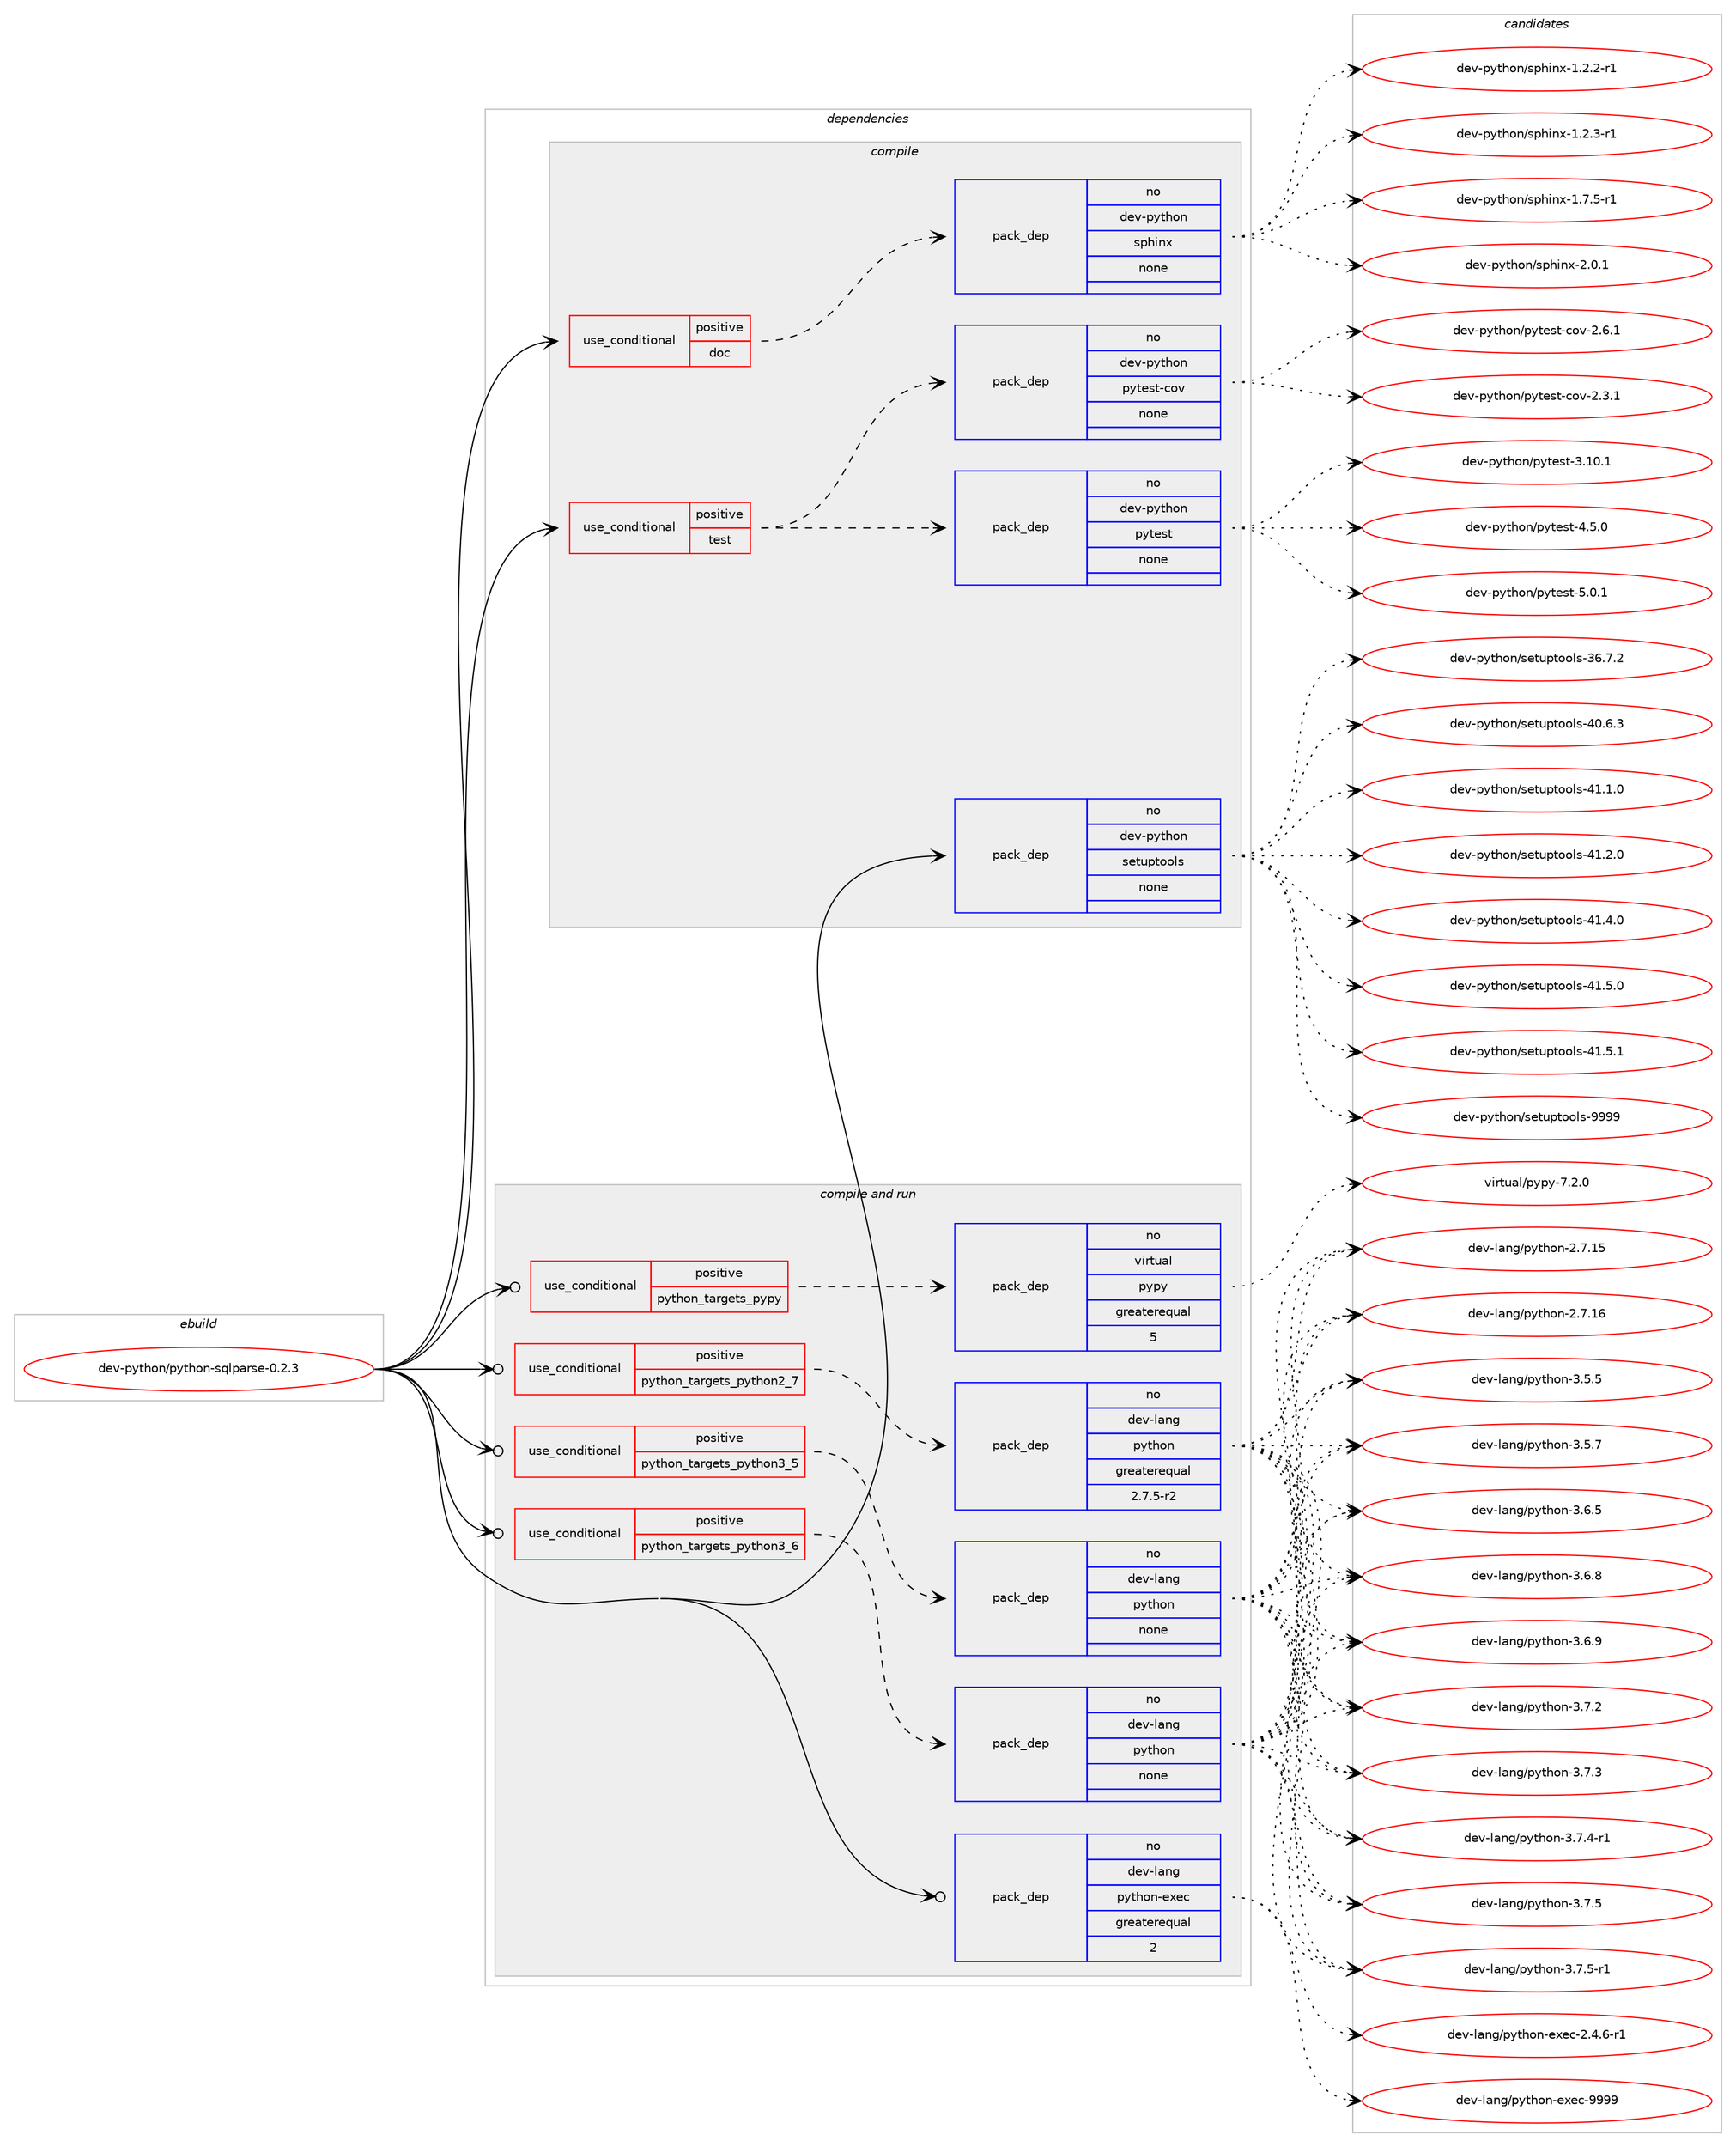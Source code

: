 digraph prolog {

# *************
# Graph options
# *************

newrank=true;
concentrate=true;
compound=true;
graph [rankdir=LR,fontname=Helvetica,fontsize=10,ranksep=1.5];#, ranksep=2.5, nodesep=0.2];
edge  [arrowhead=vee];
node  [fontname=Helvetica,fontsize=10];

# **********
# The ebuild
# **********

subgraph cluster_leftcol {
color=gray;
rank=same;
label=<<i>ebuild</i>>;
id [label="dev-python/python-sqlparse-0.2.3", color=red, width=4, href="../dev-python/python-sqlparse-0.2.3.svg"];
}

# ****************
# The dependencies
# ****************

subgraph cluster_midcol {
color=gray;
label=<<i>dependencies</i>>;
subgraph cluster_compile {
fillcolor="#eeeeee";
style=filled;
label=<<i>compile</i>>;
subgraph cond147899 {
dependency632883 [label=<<TABLE BORDER="0" CELLBORDER="1" CELLSPACING="0" CELLPADDING="4"><TR><TD ROWSPAN="3" CELLPADDING="10">use_conditional</TD></TR><TR><TD>positive</TD></TR><TR><TD>doc</TD></TR></TABLE>>, shape=none, color=red];
subgraph pack473112 {
dependency632884 [label=<<TABLE BORDER="0" CELLBORDER="1" CELLSPACING="0" CELLPADDING="4" WIDTH="220"><TR><TD ROWSPAN="6" CELLPADDING="30">pack_dep</TD></TR><TR><TD WIDTH="110">no</TD></TR><TR><TD>dev-python</TD></TR><TR><TD>sphinx</TD></TR><TR><TD>none</TD></TR><TR><TD></TD></TR></TABLE>>, shape=none, color=blue];
}
dependency632883:e -> dependency632884:w [weight=20,style="dashed",arrowhead="vee"];
}
id:e -> dependency632883:w [weight=20,style="solid",arrowhead="vee"];
subgraph cond147900 {
dependency632885 [label=<<TABLE BORDER="0" CELLBORDER="1" CELLSPACING="0" CELLPADDING="4"><TR><TD ROWSPAN="3" CELLPADDING="10">use_conditional</TD></TR><TR><TD>positive</TD></TR><TR><TD>test</TD></TR></TABLE>>, shape=none, color=red];
subgraph pack473113 {
dependency632886 [label=<<TABLE BORDER="0" CELLBORDER="1" CELLSPACING="0" CELLPADDING="4" WIDTH="220"><TR><TD ROWSPAN="6" CELLPADDING="30">pack_dep</TD></TR><TR><TD WIDTH="110">no</TD></TR><TR><TD>dev-python</TD></TR><TR><TD>pytest</TD></TR><TR><TD>none</TD></TR><TR><TD></TD></TR></TABLE>>, shape=none, color=blue];
}
dependency632885:e -> dependency632886:w [weight=20,style="dashed",arrowhead="vee"];
subgraph pack473114 {
dependency632887 [label=<<TABLE BORDER="0" CELLBORDER="1" CELLSPACING="0" CELLPADDING="4" WIDTH="220"><TR><TD ROWSPAN="6" CELLPADDING="30">pack_dep</TD></TR><TR><TD WIDTH="110">no</TD></TR><TR><TD>dev-python</TD></TR><TR><TD>pytest-cov</TD></TR><TR><TD>none</TD></TR><TR><TD></TD></TR></TABLE>>, shape=none, color=blue];
}
dependency632885:e -> dependency632887:w [weight=20,style="dashed",arrowhead="vee"];
}
id:e -> dependency632885:w [weight=20,style="solid",arrowhead="vee"];
subgraph pack473115 {
dependency632888 [label=<<TABLE BORDER="0" CELLBORDER="1" CELLSPACING="0" CELLPADDING="4" WIDTH="220"><TR><TD ROWSPAN="6" CELLPADDING="30">pack_dep</TD></TR><TR><TD WIDTH="110">no</TD></TR><TR><TD>dev-python</TD></TR><TR><TD>setuptools</TD></TR><TR><TD>none</TD></TR><TR><TD></TD></TR></TABLE>>, shape=none, color=blue];
}
id:e -> dependency632888:w [weight=20,style="solid",arrowhead="vee"];
}
subgraph cluster_compileandrun {
fillcolor="#eeeeee";
style=filled;
label=<<i>compile and run</i>>;
subgraph cond147901 {
dependency632889 [label=<<TABLE BORDER="0" CELLBORDER="1" CELLSPACING="0" CELLPADDING="4"><TR><TD ROWSPAN="3" CELLPADDING="10">use_conditional</TD></TR><TR><TD>positive</TD></TR><TR><TD>python_targets_pypy</TD></TR></TABLE>>, shape=none, color=red];
subgraph pack473116 {
dependency632890 [label=<<TABLE BORDER="0" CELLBORDER="1" CELLSPACING="0" CELLPADDING="4" WIDTH="220"><TR><TD ROWSPAN="6" CELLPADDING="30">pack_dep</TD></TR><TR><TD WIDTH="110">no</TD></TR><TR><TD>virtual</TD></TR><TR><TD>pypy</TD></TR><TR><TD>greaterequal</TD></TR><TR><TD>5</TD></TR></TABLE>>, shape=none, color=blue];
}
dependency632889:e -> dependency632890:w [weight=20,style="dashed",arrowhead="vee"];
}
id:e -> dependency632889:w [weight=20,style="solid",arrowhead="odotvee"];
subgraph cond147902 {
dependency632891 [label=<<TABLE BORDER="0" CELLBORDER="1" CELLSPACING="0" CELLPADDING="4"><TR><TD ROWSPAN="3" CELLPADDING="10">use_conditional</TD></TR><TR><TD>positive</TD></TR><TR><TD>python_targets_python2_7</TD></TR></TABLE>>, shape=none, color=red];
subgraph pack473117 {
dependency632892 [label=<<TABLE BORDER="0" CELLBORDER="1" CELLSPACING="0" CELLPADDING="4" WIDTH="220"><TR><TD ROWSPAN="6" CELLPADDING="30">pack_dep</TD></TR><TR><TD WIDTH="110">no</TD></TR><TR><TD>dev-lang</TD></TR><TR><TD>python</TD></TR><TR><TD>greaterequal</TD></TR><TR><TD>2.7.5-r2</TD></TR></TABLE>>, shape=none, color=blue];
}
dependency632891:e -> dependency632892:w [weight=20,style="dashed",arrowhead="vee"];
}
id:e -> dependency632891:w [weight=20,style="solid",arrowhead="odotvee"];
subgraph cond147903 {
dependency632893 [label=<<TABLE BORDER="0" CELLBORDER="1" CELLSPACING="0" CELLPADDING="4"><TR><TD ROWSPAN="3" CELLPADDING="10">use_conditional</TD></TR><TR><TD>positive</TD></TR><TR><TD>python_targets_python3_5</TD></TR></TABLE>>, shape=none, color=red];
subgraph pack473118 {
dependency632894 [label=<<TABLE BORDER="0" CELLBORDER="1" CELLSPACING="0" CELLPADDING="4" WIDTH="220"><TR><TD ROWSPAN="6" CELLPADDING="30">pack_dep</TD></TR><TR><TD WIDTH="110">no</TD></TR><TR><TD>dev-lang</TD></TR><TR><TD>python</TD></TR><TR><TD>none</TD></TR><TR><TD></TD></TR></TABLE>>, shape=none, color=blue];
}
dependency632893:e -> dependency632894:w [weight=20,style="dashed",arrowhead="vee"];
}
id:e -> dependency632893:w [weight=20,style="solid",arrowhead="odotvee"];
subgraph cond147904 {
dependency632895 [label=<<TABLE BORDER="0" CELLBORDER="1" CELLSPACING="0" CELLPADDING="4"><TR><TD ROWSPAN="3" CELLPADDING="10">use_conditional</TD></TR><TR><TD>positive</TD></TR><TR><TD>python_targets_python3_6</TD></TR></TABLE>>, shape=none, color=red];
subgraph pack473119 {
dependency632896 [label=<<TABLE BORDER="0" CELLBORDER="1" CELLSPACING="0" CELLPADDING="4" WIDTH="220"><TR><TD ROWSPAN="6" CELLPADDING="30">pack_dep</TD></TR><TR><TD WIDTH="110">no</TD></TR><TR><TD>dev-lang</TD></TR><TR><TD>python</TD></TR><TR><TD>none</TD></TR><TR><TD></TD></TR></TABLE>>, shape=none, color=blue];
}
dependency632895:e -> dependency632896:w [weight=20,style="dashed",arrowhead="vee"];
}
id:e -> dependency632895:w [weight=20,style="solid",arrowhead="odotvee"];
subgraph pack473120 {
dependency632897 [label=<<TABLE BORDER="0" CELLBORDER="1" CELLSPACING="0" CELLPADDING="4" WIDTH="220"><TR><TD ROWSPAN="6" CELLPADDING="30">pack_dep</TD></TR><TR><TD WIDTH="110">no</TD></TR><TR><TD>dev-lang</TD></TR><TR><TD>python-exec</TD></TR><TR><TD>greaterequal</TD></TR><TR><TD>2</TD></TR></TABLE>>, shape=none, color=blue];
}
id:e -> dependency632897:w [weight=20,style="solid",arrowhead="odotvee"];
}
subgraph cluster_run {
fillcolor="#eeeeee";
style=filled;
label=<<i>run</i>>;
}
}

# **************
# The candidates
# **************

subgraph cluster_choices {
rank=same;
color=gray;
label=<<i>candidates</i>>;

subgraph choice473112 {
color=black;
nodesep=1;
choice10010111845112121116104111110471151121041051101204549465046504511449 [label="dev-python/sphinx-1.2.2-r1", color=red, width=4,href="../dev-python/sphinx-1.2.2-r1.svg"];
choice10010111845112121116104111110471151121041051101204549465046514511449 [label="dev-python/sphinx-1.2.3-r1", color=red, width=4,href="../dev-python/sphinx-1.2.3-r1.svg"];
choice10010111845112121116104111110471151121041051101204549465546534511449 [label="dev-python/sphinx-1.7.5-r1", color=red, width=4,href="../dev-python/sphinx-1.7.5-r1.svg"];
choice1001011184511212111610411111047115112104105110120455046484649 [label="dev-python/sphinx-2.0.1", color=red, width=4,href="../dev-python/sphinx-2.0.1.svg"];
dependency632884:e -> choice10010111845112121116104111110471151121041051101204549465046504511449:w [style=dotted,weight="100"];
dependency632884:e -> choice10010111845112121116104111110471151121041051101204549465046514511449:w [style=dotted,weight="100"];
dependency632884:e -> choice10010111845112121116104111110471151121041051101204549465546534511449:w [style=dotted,weight="100"];
dependency632884:e -> choice1001011184511212111610411111047115112104105110120455046484649:w [style=dotted,weight="100"];
}
subgraph choice473113 {
color=black;
nodesep=1;
choice100101118451121211161041111104711212111610111511645514649484649 [label="dev-python/pytest-3.10.1", color=red, width=4,href="../dev-python/pytest-3.10.1.svg"];
choice1001011184511212111610411111047112121116101115116455246534648 [label="dev-python/pytest-4.5.0", color=red, width=4,href="../dev-python/pytest-4.5.0.svg"];
choice1001011184511212111610411111047112121116101115116455346484649 [label="dev-python/pytest-5.0.1", color=red, width=4,href="../dev-python/pytest-5.0.1.svg"];
dependency632886:e -> choice100101118451121211161041111104711212111610111511645514649484649:w [style=dotted,weight="100"];
dependency632886:e -> choice1001011184511212111610411111047112121116101115116455246534648:w [style=dotted,weight="100"];
dependency632886:e -> choice1001011184511212111610411111047112121116101115116455346484649:w [style=dotted,weight="100"];
}
subgraph choice473114 {
color=black;
nodesep=1;
choice10010111845112121116104111110471121211161011151164599111118455046514649 [label="dev-python/pytest-cov-2.3.1", color=red, width=4,href="../dev-python/pytest-cov-2.3.1.svg"];
choice10010111845112121116104111110471121211161011151164599111118455046544649 [label="dev-python/pytest-cov-2.6.1", color=red, width=4,href="../dev-python/pytest-cov-2.6.1.svg"];
dependency632887:e -> choice10010111845112121116104111110471121211161011151164599111118455046514649:w [style=dotted,weight="100"];
dependency632887:e -> choice10010111845112121116104111110471121211161011151164599111118455046544649:w [style=dotted,weight="100"];
}
subgraph choice473115 {
color=black;
nodesep=1;
choice100101118451121211161041111104711510111611711211611111110811545515446554650 [label="dev-python/setuptools-36.7.2", color=red, width=4,href="../dev-python/setuptools-36.7.2.svg"];
choice100101118451121211161041111104711510111611711211611111110811545524846544651 [label="dev-python/setuptools-40.6.3", color=red, width=4,href="../dev-python/setuptools-40.6.3.svg"];
choice100101118451121211161041111104711510111611711211611111110811545524946494648 [label="dev-python/setuptools-41.1.0", color=red, width=4,href="../dev-python/setuptools-41.1.0.svg"];
choice100101118451121211161041111104711510111611711211611111110811545524946504648 [label="dev-python/setuptools-41.2.0", color=red, width=4,href="../dev-python/setuptools-41.2.0.svg"];
choice100101118451121211161041111104711510111611711211611111110811545524946524648 [label="dev-python/setuptools-41.4.0", color=red, width=4,href="../dev-python/setuptools-41.4.0.svg"];
choice100101118451121211161041111104711510111611711211611111110811545524946534648 [label="dev-python/setuptools-41.5.0", color=red, width=4,href="../dev-python/setuptools-41.5.0.svg"];
choice100101118451121211161041111104711510111611711211611111110811545524946534649 [label="dev-python/setuptools-41.5.1", color=red, width=4,href="../dev-python/setuptools-41.5.1.svg"];
choice10010111845112121116104111110471151011161171121161111111081154557575757 [label="dev-python/setuptools-9999", color=red, width=4,href="../dev-python/setuptools-9999.svg"];
dependency632888:e -> choice100101118451121211161041111104711510111611711211611111110811545515446554650:w [style=dotted,weight="100"];
dependency632888:e -> choice100101118451121211161041111104711510111611711211611111110811545524846544651:w [style=dotted,weight="100"];
dependency632888:e -> choice100101118451121211161041111104711510111611711211611111110811545524946494648:w [style=dotted,weight="100"];
dependency632888:e -> choice100101118451121211161041111104711510111611711211611111110811545524946504648:w [style=dotted,weight="100"];
dependency632888:e -> choice100101118451121211161041111104711510111611711211611111110811545524946524648:w [style=dotted,weight="100"];
dependency632888:e -> choice100101118451121211161041111104711510111611711211611111110811545524946534648:w [style=dotted,weight="100"];
dependency632888:e -> choice100101118451121211161041111104711510111611711211611111110811545524946534649:w [style=dotted,weight="100"];
dependency632888:e -> choice10010111845112121116104111110471151011161171121161111111081154557575757:w [style=dotted,weight="100"];
}
subgraph choice473116 {
color=black;
nodesep=1;
choice1181051141161179710847112121112121455546504648 [label="virtual/pypy-7.2.0", color=red, width=4,href="../virtual/pypy-7.2.0.svg"];
dependency632890:e -> choice1181051141161179710847112121112121455546504648:w [style=dotted,weight="100"];
}
subgraph choice473117 {
color=black;
nodesep=1;
choice10010111845108971101034711212111610411111045504655464953 [label="dev-lang/python-2.7.15", color=red, width=4,href="../dev-lang/python-2.7.15.svg"];
choice10010111845108971101034711212111610411111045504655464954 [label="dev-lang/python-2.7.16", color=red, width=4,href="../dev-lang/python-2.7.16.svg"];
choice100101118451089711010347112121116104111110455146534653 [label="dev-lang/python-3.5.5", color=red, width=4,href="../dev-lang/python-3.5.5.svg"];
choice100101118451089711010347112121116104111110455146534655 [label="dev-lang/python-3.5.7", color=red, width=4,href="../dev-lang/python-3.5.7.svg"];
choice100101118451089711010347112121116104111110455146544653 [label="dev-lang/python-3.6.5", color=red, width=4,href="../dev-lang/python-3.6.5.svg"];
choice100101118451089711010347112121116104111110455146544656 [label="dev-lang/python-3.6.8", color=red, width=4,href="../dev-lang/python-3.6.8.svg"];
choice100101118451089711010347112121116104111110455146544657 [label="dev-lang/python-3.6.9", color=red, width=4,href="../dev-lang/python-3.6.9.svg"];
choice100101118451089711010347112121116104111110455146554650 [label="dev-lang/python-3.7.2", color=red, width=4,href="../dev-lang/python-3.7.2.svg"];
choice100101118451089711010347112121116104111110455146554651 [label="dev-lang/python-3.7.3", color=red, width=4,href="../dev-lang/python-3.7.3.svg"];
choice1001011184510897110103471121211161041111104551465546524511449 [label="dev-lang/python-3.7.4-r1", color=red, width=4,href="../dev-lang/python-3.7.4-r1.svg"];
choice100101118451089711010347112121116104111110455146554653 [label="dev-lang/python-3.7.5", color=red, width=4,href="../dev-lang/python-3.7.5.svg"];
choice1001011184510897110103471121211161041111104551465546534511449 [label="dev-lang/python-3.7.5-r1", color=red, width=4,href="../dev-lang/python-3.7.5-r1.svg"];
dependency632892:e -> choice10010111845108971101034711212111610411111045504655464953:w [style=dotted,weight="100"];
dependency632892:e -> choice10010111845108971101034711212111610411111045504655464954:w [style=dotted,weight="100"];
dependency632892:e -> choice100101118451089711010347112121116104111110455146534653:w [style=dotted,weight="100"];
dependency632892:e -> choice100101118451089711010347112121116104111110455146534655:w [style=dotted,weight="100"];
dependency632892:e -> choice100101118451089711010347112121116104111110455146544653:w [style=dotted,weight="100"];
dependency632892:e -> choice100101118451089711010347112121116104111110455146544656:w [style=dotted,weight="100"];
dependency632892:e -> choice100101118451089711010347112121116104111110455146544657:w [style=dotted,weight="100"];
dependency632892:e -> choice100101118451089711010347112121116104111110455146554650:w [style=dotted,weight="100"];
dependency632892:e -> choice100101118451089711010347112121116104111110455146554651:w [style=dotted,weight="100"];
dependency632892:e -> choice1001011184510897110103471121211161041111104551465546524511449:w [style=dotted,weight="100"];
dependency632892:e -> choice100101118451089711010347112121116104111110455146554653:w [style=dotted,weight="100"];
dependency632892:e -> choice1001011184510897110103471121211161041111104551465546534511449:w [style=dotted,weight="100"];
}
subgraph choice473118 {
color=black;
nodesep=1;
choice10010111845108971101034711212111610411111045504655464953 [label="dev-lang/python-2.7.15", color=red, width=4,href="../dev-lang/python-2.7.15.svg"];
choice10010111845108971101034711212111610411111045504655464954 [label="dev-lang/python-2.7.16", color=red, width=4,href="../dev-lang/python-2.7.16.svg"];
choice100101118451089711010347112121116104111110455146534653 [label="dev-lang/python-3.5.5", color=red, width=4,href="../dev-lang/python-3.5.5.svg"];
choice100101118451089711010347112121116104111110455146534655 [label="dev-lang/python-3.5.7", color=red, width=4,href="../dev-lang/python-3.5.7.svg"];
choice100101118451089711010347112121116104111110455146544653 [label="dev-lang/python-3.6.5", color=red, width=4,href="../dev-lang/python-3.6.5.svg"];
choice100101118451089711010347112121116104111110455146544656 [label="dev-lang/python-3.6.8", color=red, width=4,href="../dev-lang/python-3.6.8.svg"];
choice100101118451089711010347112121116104111110455146544657 [label="dev-lang/python-3.6.9", color=red, width=4,href="../dev-lang/python-3.6.9.svg"];
choice100101118451089711010347112121116104111110455146554650 [label="dev-lang/python-3.7.2", color=red, width=4,href="../dev-lang/python-3.7.2.svg"];
choice100101118451089711010347112121116104111110455146554651 [label="dev-lang/python-3.7.3", color=red, width=4,href="../dev-lang/python-3.7.3.svg"];
choice1001011184510897110103471121211161041111104551465546524511449 [label="dev-lang/python-3.7.4-r1", color=red, width=4,href="../dev-lang/python-3.7.4-r1.svg"];
choice100101118451089711010347112121116104111110455146554653 [label="dev-lang/python-3.7.5", color=red, width=4,href="../dev-lang/python-3.7.5.svg"];
choice1001011184510897110103471121211161041111104551465546534511449 [label="dev-lang/python-3.7.5-r1", color=red, width=4,href="../dev-lang/python-3.7.5-r1.svg"];
dependency632894:e -> choice10010111845108971101034711212111610411111045504655464953:w [style=dotted,weight="100"];
dependency632894:e -> choice10010111845108971101034711212111610411111045504655464954:w [style=dotted,weight="100"];
dependency632894:e -> choice100101118451089711010347112121116104111110455146534653:w [style=dotted,weight="100"];
dependency632894:e -> choice100101118451089711010347112121116104111110455146534655:w [style=dotted,weight="100"];
dependency632894:e -> choice100101118451089711010347112121116104111110455146544653:w [style=dotted,weight="100"];
dependency632894:e -> choice100101118451089711010347112121116104111110455146544656:w [style=dotted,weight="100"];
dependency632894:e -> choice100101118451089711010347112121116104111110455146544657:w [style=dotted,weight="100"];
dependency632894:e -> choice100101118451089711010347112121116104111110455146554650:w [style=dotted,weight="100"];
dependency632894:e -> choice100101118451089711010347112121116104111110455146554651:w [style=dotted,weight="100"];
dependency632894:e -> choice1001011184510897110103471121211161041111104551465546524511449:w [style=dotted,weight="100"];
dependency632894:e -> choice100101118451089711010347112121116104111110455146554653:w [style=dotted,weight="100"];
dependency632894:e -> choice1001011184510897110103471121211161041111104551465546534511449:w [style=dotted,weight="100"];
}
subgraph choice473119 {
color=black;
nodesep=1;
choice10010111845108971101034711212111610411111045504655464953 [label="dev-lang/python-2.7.15", color=red, width=4,href="../dev-lang/python-2.7.15.svg"];
choice10010111845108971101034711212111610411111045504655464954 [label="dev-lang/python-2.7.16", color=red, width=4,href="../dev-lang/python-2.7.16.svg"];
choice100101118451089711010347112121116104111110455146534653 [label="dev-lang/python-3.5.5", color=red, width=4,href="../dev-lang/python-3.5.5.svg"];
choice100101118451089711010347112121116104111110455146534655 [label="dev-lang/python-3.5.7", color=red, width=4,href="../dev-lang/python-3.5.7.svg"];
choice100101118451089711010347112121116104111110455146544653 [label="dev-lang/python-3.6.5", color=red, width=4,href="../dev-lang/python-3.6.5.svg"];
choice100101118451089711010347112121116104111110455146544656 [label="dev-lang/python-3.6.8", color=red, width=4,href="../dev-lang/python-3.6.8.svg"];
choice100101118451089711010347112121116104111110455146544657 [label="dev-lang/python-3.6.9", color=red, width=4,href="../dev-lang/python-3.6.9.svg"];
choice100101118451089711010347112121116104111110455146554650 [label="dev-lang/python-3.7.2", color=red, width=4,href="../dev-lang/python-3.7.2.svg"];
choice100101118451089711010347112121116104111110455146554651 [label="dev-lang/python-3.7.3", color=red, width=4,href="../dev-lang/python-3.7.3.svg"];
choice1001011184510897110103471121211161041111104551465546524511449 [label="dev-lang/python-3.7.4-r1", color=red, width=4,href="../dev-lang/python-3.7.4-r1.svg"];
choice100101118451089711010347112121116104111110455146554653 [label="dev-lang/python-3.7.5", color=red, width=4,href="../dev-lang/python-3.7.5.svg"];
choice1001011184510897110103471121211161041111104551465546534511449 [label="dev-lang/python-3.7.5-r1", color=red, width=4,href="../dev-lang/python-3.7.5-r1.svg"];
dependency632896:e -> choice10010111845108971101034711212111610411111045504655464953:w [style=dotted,weight="100"];
dependency632896:e -> choice10010111845108971101034711212111610411111045504655464954:w [style=dotted,weight="100"];
dependency632896:e -> choice100101118451089711010347112121116104111110455146534653:w [style=dotted,weight="100"];
dependency632896:e -> choice100101118451089711010347112121116104111110455146534655:w [style=dotted,weight="100"];
dependency632896:e -> choice100101118451089711010347112121116104111110455146544653:w [style=dotted,weight="100"];
dependency632896:e -> choice100101118451089711010347112121116104111110455146544656:w [style=dotted,weight="100"];
dependency632896:e -> choice100101118451089711010347112121116104111110455146544657:w [style=dotted,weight="100"];
dependency632896:e -> choice100101118451089711010347112121116104111110455146554650:w [style=dotted,weight="100"];
dependency632896:e -> choice100101118451089711010347112121116104111110455146554651:w [style=dotted,weight="100"];
dependency632896:e -> choice1001011184510897110103471121211161041111104551465546524511449:w [style=dotted,weight="100"];
dependency632896:e -> choice100101118451089711010347112121116104111110455146554653:w [style=dotted,weight="100"];
dependency632896:e -> choice1001011184510897110103471121211161041111104551465546534511449:w [style=dotted,weight="100"];
}
subgraph choice473120 {
color=black;
nodesep=1;
choice10010111845108971101034711212111610411111045101120101994550465246544511449 [label="dev-lang/python-exec-2.4.6-r1", color=red, width=4,href="../dev-lang/python-exec-2.4.6-r1.svg"];
choice10010111845108971101034711212111610411111045101120101994557575757 [label="dev-lang/python-exec-9999", color=red, width=4,href="../dev-lang/python-exec-9999.svg"];
dependency632897:e -> choice10010111845108971101034711212111610411111045101120101994550465246544511449:w [style=dotted,weight="100"];
dependency632897:e -> choice10010111845108971101034711212111610411111045101120101994557575757:w [style=dotted,weight="100"];
}
}

}
